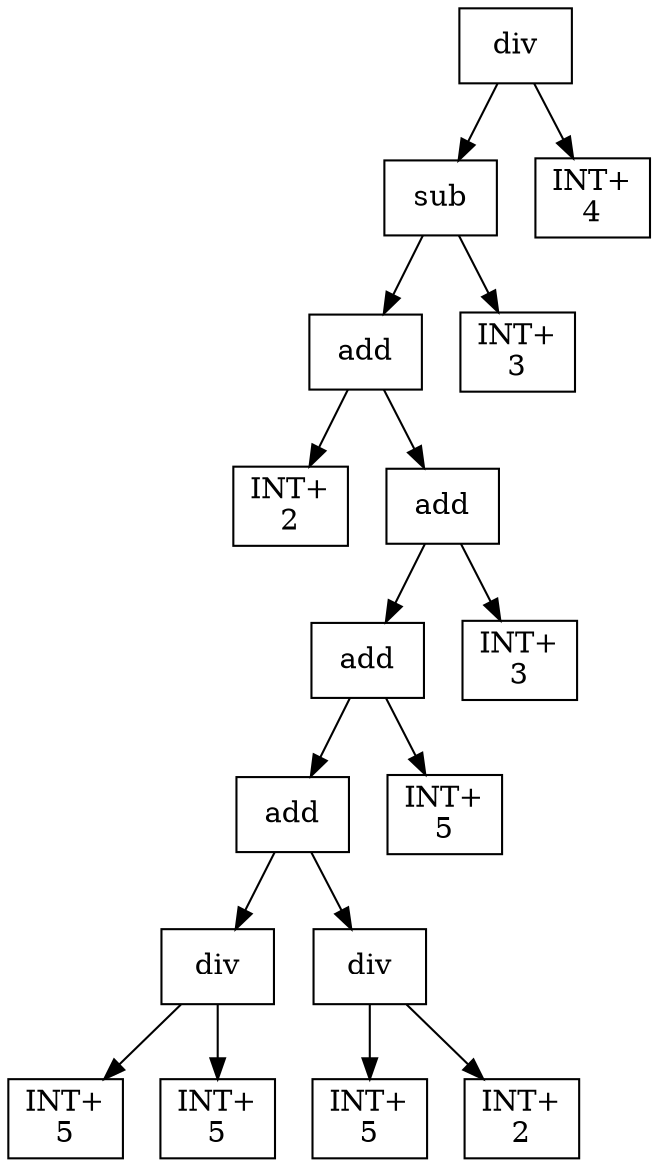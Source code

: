 digraph expr {
  node [shape=box];
  n1 [label="div"];
  n2 [label="sub"];
  n3 [label="add"];
  n4 [label="INT+\n2"];
  n5 [label="add"];
  n6 [label="add"];
  n7 [label="add"];
  n8 [label="div"];
  n9 [label="INT+\n5"];
  n10 [label="INT+\n5"];
  n8 -> n9;
  n8 -> n10;
  n11 [label="div"];
  n12 [label="INT+\n5"];
  n13 [label="INT+\n2"];
  n11 -> n12;
  n11 -> n13;
  n7 -> n8;
  n7 -> n11;
  n14 [label="INT+\n5"];
  n6 -> n7;
  n6 -> n14;
  n15 [label="INT+\n3"];
  n5 -> n6;
  n5 -> n15;
  n3 -> n4;
  n3 -> n5;
  n16 [label="INT+\n3"];
  n2 -> n3;
  n2 -> n16;
  n17 [label="INT+\n4"];
  n1 -> n2;
  n1 -> n17;
}
